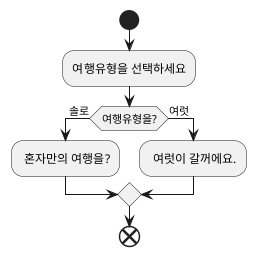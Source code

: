@startuml
start
	:여행유형을 선택하세요;

	if(여행유형을?) then (솔로)
		: 혼자만의 여행을?;
	else (여럿)
		: 여럿이 갈꺼에요.;
	endif

end
@enduml
